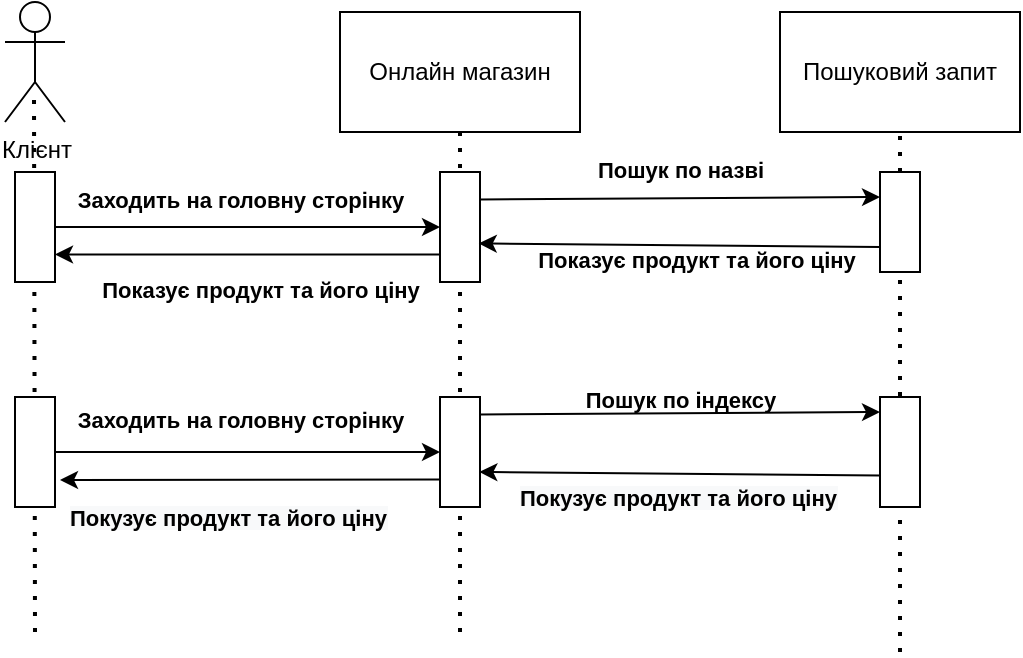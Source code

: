 <mxfile version="21.2.0" pages="6">
  <diagram id="qrUyIjdVqp5DjUpBJvEK" name="Страница 1">
    <mxGraphModel dx="1161" dy="638" grid="1" gridSize="10" guides="1" tooltips="1" connect="1" arrows="1" fold="1" page="1" pageScale="1" pageWidth="1800" pageHeight="1800" math="0" shadow="0">
      <root>
        <mxCell id="0" />
        <mxCell id="1" parent="0" />
        <mxCell id="hqBsmzHK3ES9BRGD8GBI-1" value="Онлайн магазин" style="rounded=0;whiteSpace=wrap;html=1;" parent="1" vertex="1">
          <mxGeometry x="360" y="80" width="120" height="60" as="geometry" />
        </mxCell>
        <mxCell id="hqBsmzHK3ES9BRGD8GBI-2" value="Пошуковий запит" style="rounded=0;whiteSpace=wrap;html=1;" parent="1" vertex="1">
          <mxGeometry x="580" y="80" width="120" height="60" as="geometry" />
        </mxCell>
        <mxCell id="hqBsmzHK3ES9BRGD8GBI-3" value="" style="endArrow=none;dashed=1;html=1;dashPattern=1 3;strokeWidth=2;rounded=0;entryX=0.5;entryY=1;entryDx=0;entryDy=0;" parent="1" target="hqBsmzHK3ES9BRGD8GBI-1" edge="1">
          <mxGeometry width="50" height="50" relative="1" as="geometry">
            <mxPoint x="420" y="390" as="sourcePoint" />
            <mxPoint x="680" y="260" as="targetPoint" />
          </mxGeometry>
        </mxCell>
        <mxCell id="hqBsmzHK3ES9BRGD8GBI-4" value="" style="endArrow=none;dashed=1;html=1;dashPattern=1 3;strokeWidth=2;rounded=0;entryX=0.5;entryY=1;entryDx=0;entryDy=0;" parent="1" target="hqBsmzHK3ES9BRGD8GBI-2" edge="1">
          <mxGeometry width="50" height="50" relative="1" as="geometry">
            <mxPoint x="640" y="400" as="sourcePoint" />
            <mxPoint x="680" y="260" as="targetPoint" />
          </mxGeometry>
        </mxCell>
        <mxCell id="hqBsmzHK3ES9BRGD8GBI-5" value="" style="rounded=0;whiteSpace=wrap;html=1;rotation=90;" parent="1" vertex="1">
          <mxGeometry x="392.5" y="177.5" width="55" height="20" as="geometry" />
        </mxCell>
        <mxCell id="hqBsmzHK3ES9BRGD8GBI-7" value="" style="rounded=0;whiteSpace=wrap;html=1;rotation=90;" parent="1" vertex="1">
          <mxGeometry x="615" y="175" width="50" height="20" as="geometry" />
        </mxCell>
        <mxCell id="hqBsmzHK3ES9BRGD8GBI-12" value="" style="endArrow=none;html=1;rounded=0;entryDx=0;entryDy=0;" parent="1" edge="1">
          <mxGeometry width="50" height="50" relative="1" as="geometry">
            <mxPoint x="212.5" y="160" as="sourcePoint" />
            <mxPoint x="212.5" y="160" as="targetPoint" />
          </mxGeometry>
        </mxCell>
        <mxCell id="hqBsmzHK3ES9BRGD8GBI-14" value="" style="endArrow=classic;html=1;rounded=0;strokeWidth=1;fontSize=11;entryX=0.5;entryY=1;entryDx=0;entryDy=0;exitX=0.5;exitY=0;exitDx=0;exitDy=0;" parent="1" source="2PjsRKhveB07LqKspnTs-3" target="hqBsmzHK3ES9BRGD8GBI-5" edge="1">
          <mxGeometry width="50" height="50" relative="1" as="geometry">
            <mxPoint x="280" y="180" as="sourcePoint" />
            <mxPoint x="370" y="180" as="targetPoint" />
          </mxGeometry>
        </mxCell>
        <mxCell id="hqBsmzHK3ES9BRGD8GBI-15" value="&lt;font style=&quot;font-size: 11px;&quot;&gt;Пошук по назві&lt;/font&gt;" style="text;strokeColor=none;fillColor=none;html=1;fontSize=24;fontStyle=1;verticalAlign=middle;align=center;" parent="1" vertex="1">
          <mxGeometry x="480" y="135" width="100" height="40" as="geometry" />
        </mxCell>
        <mxCell id="hqBsmzHK3ES9BRGD8GBI-16" value="" style="endArrow=classic;html=1;rounded=0;strokeWidth=1;fontSize=11;exitX=0.75;exitY=1;exitDx=0;exitDy=0;entryX=0.65;entryY=0.031;entryDx=0;entryDy=0;entryPerimeter=0;" parent="1" source="hqBsmzHK3ES9BRGD8GBI-7" target="hqBsmzHK3ES9BRGD8GBI-5" edge="1">
          <mxGeometry width="50" height="50" relative="1" as="geometry">
            <mxPoint x="500" y="270" as="sourcePoint" />
            <mxPoint x="450" y="205" as="targetPoint" />
          </mxGeometry>
        </mxCell>
        <mxCell id="hqBsmzHK3ES9BRGD8GBI-17" value="&lt;font style=&quot;font-size: 11px;&quot;&gt;Показує продукт та його ціну&lt;/font&gt;" style="text;strokeColor=none;fillColor=none;html=1;fontSize=24;fontStyle=1;verticalAlign=middle;align=center;" parent="1" vertex="1">
          <mxGeometry x="487.5" y="180" width="100" height="40" as="geometry" />
        </mxCell>
        <mxCell id="hqBsmzHK3ES9BRGD8GBI-19" value="" style="rounded=0;whiteSpace=wrap;html=1;rotation=90;" parent="1" vertex="1">
          <mxGeometry x="392.5" y="290" width="55" height="20" as="geometry" />
        </mxCell>
        <mxCell id="hqBsmzHK3ES9BRGD8GBI-20" value="" style="rounded=0;whiteSpace=wrap;html=1;rotation=90;" parent="1" vertex="1">
          <mxGeometry x="612.5" y="290" width="55" height="20" as="geometry" />
        </mxCell>
        <mxCell id="hqBsmzHK3ES9BRGD8GBI-22" value="" style="endArrow=classic;html=1;rounded=0;strokeWidth=1;fontSize=11;entryX=0.25;entryY=1;entryDx=0;entryDy=0;exitX=0.25;exitY=0;exitDx=0;exitDy=0;" parent="1" edge="1">
          <mxGeometry width="50" height="50" relative="1" as="geometry">
            <mxPoint x="430" y="281.25" as="sourcePoint" />
            <mxPoint x="630" y="280.0" as="targetPoint" />
          </mxGeometry>
        </mxCell>
        <mxCell id="hqBsmzHK3ES9BRGD8GBI-24" value="" style="endArrow=classic;html=1;rounded=0;strokeWidth=1;fontSize=11;exitX=0.75;exitY=1;exitDx=0;exitDy=0;entryX=0.65;entryY=0.031;entryDx=0;entryDy=0;entryPerimeter=0;" parent="1" edge="1">
          <mxGeometry width="50" height="50" relative="1" as="geometry">
            <mxPoint x="630.31" y="311.75" as="sourcePoint" />
            <mxPoint x="429.69" y="310.0" as="targetPoint" />
          </mxGeometry>
        </mxCell>
        <mxCell id="hqBsmzHK3ES9BRGD8GBI-25" value="&lt;span style=&quot;font-size: 11px;&quot;&gt;Пошук по індексу&lt;/span&gt;" style="text;strokeColor=none;fillColor=none;html=1;fontSize=24;fontStyle=1;verticalAlign=middle;align=center;" parent="1" vertex="1">
          <mxGeometry x="480" y="250" width="100" height="40" as="geometry" />
        </mxCell>
        <mxCell id="hqBsmzHK3ES9BRGD8GBI-26" value="&lt;span style=&quot;color: rgb(0, 0, 0); font-family: Helvetica; font-size: 11px; font-style: normal; font-variant-ligatures: normal; font-variant-caps: normal; font-weight: 700; letter-spacing: normal; orphans: 2; text-align: center; text-indent: 0px; text-transform: none; widows: 2; word-spacing: 0px; -webkit-text-stroke-width: 0px; background-color: rgb(248, 249, 250); text-decoration-thickness: initial; text-decoration-style: initial; text-decoration-color: initial; float: none; display: inline !important;&quot;&gt;Покузує продукт та його ціну&lt;/span&gt;" style="text;whiteSpace=wrap;html=1;fontSize=11;" parent="1" vertex="1">
          <mxGeometry x="447.5" y="310" width="180" height="40" as="geometry" />
        </mxCell>
        <mxCell id="2PjsRKhveB07LqKspnTs-1" value="Клієнт" style="shape=umlActor;verticalLabelPosition=bottom;verticalAlign=top;html=1;outlineConnect=0;" vertex="1" parent="1">
          <mxGeometry x="192.5" y="75" width="30" height="60" as="geometry" />
        </mxCell>
        <mxCell id="2PjsRKhveB07LqKspnTs-2" value="" style="endArrow=none;dashed=1;html=1;dashPattern=1 3;strokeWidth=2;rounded=0;" edge="1" parent="1">
          <mxGeometry width="50" height="50" relative="1" as="geometry">
            <mxPoint x="207.5" y="390" as="sourcePoint" />
            <mxPoint x="207" y="120" as="targetPoint" />
          </mxGeometry>
        </mxCell>
        <mxCell id="2PjsRKhveB07LqKspnTs-3" value="" style="rounded=0;whiteSpace=wrap;html=1;rotation=90;" vertex="1" parent="1">
          <mxGeometry x="180" y="177.5" width="55" height="20" as="geometry" />
        </mxCell>
        <mxCell id="2PjsRKhveB07LqKspnTs-4" value="&lt;font style=&quot;font-size: 11px;&quot;&gt;Заходить на головну сторінку&lt;/font&gt;" style="text;strokeColor=none;fillColor=none;html=1;fontSize=24;fontStyle=1;verticalAlign=middle;align=center;" vertex="1" parent="1">
          <mxGeometry x="260" y="150" width="100" height="40" as="geometry" />
        </mxCell>
        <mxCell id="2PjsRKhveB07LqKspnTs-5" value="" style="endArrow=classic;html=1;rounded=0;strokeWidth=1;fontSize=11;entryX=0.25;entryY=1;entryDx=0;entryDy=0;exitX=0.25;exitY=0;exitDx=0;exitDy=0;" edge="1" parent="1" source="hqBsmzHK3ES9BRGD8GBI-5" target="hqBsmzHK3ES9BRGD8GBI-7">
          <mxGeometry width="50" height="50" relative="1" as="geometry">
            <mxPoint x="430" y="177.5" as="sourcePoint" />
            <mxPoint x="622" y="177.5" as="targetPoint" />
          </mxGeometry>
        </mxCell>
        <mxCell id="2PjsRKhveB07LqKspnTs-6" value="" style="endArrow=classic;html=1;rounded=0;strokeWidth=1;fontSize=11;entryX=0.5;entryY=1;entryDx=0;entryDy=0;exitX=0.5;exitY=0;exitDx=0;exitDy=0;" edge="1" parent="1" source="2PjsRKhveB07LqKspnTs-7" target="hqBsmzHK3ES9BRGD8GBI-19">
          <mxGeometry width="50" height="50" relative="1" as="geometry">
            <mxPoint x="214" y="290" as="sourcePoint" />
            <mxPoint x="406" y="299.58" as="targetPoint" />
          </mxGeometry>
        </mxCell>
        <mxCell id="2PjsRKhveB07LqKspnTs-7" value="" style="rounded=0;whiteSpace=wrap;html=1;rotation=90;" vertex="1" parent="1">
          <mxGeometry x="180" y="290" width="55" height="20" as="geometry" />
        </mxCell>
        <mxCell id="2PjsRKhveB07LqKspnTs-8" value="&lt;font style=&quot;font-size: 11px;&quot;&gt;Заходить на головну сторінку&lt;/font&gt;" style="text;strokeColor=none;fillColor=none;html=1;fontSize=24;fontStyle=1;verticalAlign=middle;align=center;" vertex="1" parent="1">
          <mxGeometry x="260" y="260" width="100" height="40" as="geometry" />
        </mxCell>
        <mxCell id="2PjsRKhveB07LqKspnTs-9" value="" style="endArrow=classic;html=1;rounded=0;strokeWidth=1;fontSize=11;exitX=0.75;exitY=1;exitDx=0;exitDy=0;entryX=0.75;entryY=0;entryDx=0;entryDy=0;" edge="1" parent="1" source="hqBsmzHK3ES9BRGD8GBI-5" target="2PjsRKhveB07LqKspnTs-3">
          <mxGeometry width="50" height="50" relative="1" as="geometry">
            <mxPoint x="410.5" y="197.5" as="sourcePoint" />
            <mxPoint x="209.5" y="195.5" as="targetPoint" />
          </mxGeometry>
        </mxCell>
        <mxCell id="2PjsRKhveB07LqKspnTs-10" value="&lt;font style=&quot;font-size: 11px;&quot;&gt;Показує продукт та його ціну&lt;/font&gt;" style="text;strokeColor=none;fillColor=none;html=1;fontSize=24;fontStyle=1;verticalAlign=middle;align=center;" vertex="1" parent="1">
          <mxGeometry x="270" y="195" width="100" height="40" as="geometry" />
        </mxCell>
        <mxCell id="2PjsRKhveB07LqKspnTs-13" value="&lt;span style=&quot;color: rgb(0, 0, 0); font-family: Helvetica; font-size: 11px; font-style: normal; font-variant-ligatures: normal; font-variant-caps: normal; font-weight: 700; letter-spacing: normal; orphans: 2; text-align: center; text-indent: 0px; text-transform: none; widows: 2; word-spacing: 0px; -webkit-text-stroke-width: 0px; background-color: rgb(248, 249, 250); text-decoration-thickness: initial; text-decoration-style: initial; text-decoration-color: initial; float: none; display: inline !important;&quot;&gt;Покузує продукт та його ціну&lt;/span&gt;" style="text;whiteSpace=wrap;html=1;fontSize=11;" vertex="1" parent="1">
          <mxGeometry x="222.5" y="320" width="180" height="40" as="geometry" />
        </mxCell>
        <mxCell id="2PjsRKhveB07LqKspnTs-14" value="" style="endArrow=classic;html=1;rounded=0;strokeWidth=1;fontSize=11;exitX=0.75;exitY=1;exitDx=0;exitDy=0;" edge="1" parent="1" source="hqBsmzHK3ES9BRGD8GBI-19">
          <mxGeometry width="50" height="50" relative="1" as="geometry">
            <mxPoint x="410.31" y="311.75" as="sourcePoint" />
            <mxPoint x="220" y="314" as="targetPoint" />
          </mxGeometry>
        </mxCell>
      </root>
    </mxGraphModel>
  </diagram>
  <diagram id="DbMXwFrbNrhBTVRE3KBu" name="Страница 2">
    <mxGraphModel dx="961" dy="528" grid="1" gridSize="10" guides="1" tooltips="1" connect="1" arrows="1" fold="1" page="1" pageScale="1" pageWidth="1800" pageHeight="1800" math="0" shadow="0">
      <root>
        <mxCell id="0" />
        <mxCell id="1" parent="0" />
        <mxCell id="h5SlIHY5HRwFeORRTwNp-30" value="Онлайн магазин" style="rounded=0;whiteSpace=wrap;html=1;" vertex="1" parent="1">
          <mxGeometry x="620" y="155" width="120" height="60" as="geometry" />
        </mxCell>
        <mxCell id="h5SlIHY5HRwFeORRTwNp-31" value="Пошуковий запит" style="rounded=0;whiteSpace=wrap;html=1;" vertex="1" parent="1">
          <mxGeometry x="840" y="155" width="120" height="60" as="geometry" />
        </mxCell>
        <mxCell id="h5SlIHY5HRwFeORRTwNp-32" value="" style="endArrow=none;dashed=1;html=1;dashPattern=1 3;strokeWidth=2;rounded=0;entryX=0.5;entryY=1;entryDx=0;entryDy=0;" edge="1" parent="1" target="h5SlIHY5HRwFeORRTwNp-30">
          <mxGeometry width="50" height="50" relative="1" as="geometry">
            <mxPoint x="680" y="465" as="sourcePoint" />
            <mxPoint x="940" y="335" as="targetPoint" />
          </mxGeometry>
        </mxCell>
        <mxCell id="h5SlIHY5HRwFeORRTwNp-33" value="" style="endArrow=none;dashed=1;html=1;dashPattern=1 3;strokeWidth=2;rounded=0;entryX=0.5;entryY=1;entryDx=0;entryDy=0;" edge="1" parent="1" target="h5SlIHY5HRwFeORRTwNp-31">
          <mxGeometry width="50" height="50" relative="1" as="geometry">
            <mxPoint x="900" y="475" as="sourcePoint" />
            <mxPoint x="940" y="335" as="targetPoint" />
          </mxGeometry>
        </mxCell>
        <mxCell id="h5SlIHY5HRwFeORRTwNp-34" value="" style="rounded=0;whiteSpace=wrap;html=1;rotation=90;" vertex="1" parent="1">
          <mxGeometry x="652.5" y="252.5" width="55" height="20" as="geometry" />
        </mxCell>
        <mxCell id="h5SlIHY5HRwFeORRTwNp-35" value="" style="rounded=0;whiteSpace=wrap;html=1;rotation=90;" vertex="1" parent="1">
          <mxGeometry x="813.75" y="311.25" width="172.5" height="20" as="geometry" />
        </mxCell>
        <mxCell id="h5SlIHY5HRwFeORRTwNp-36" value="" style="endArrow=none;html=1;rounded=0;entryDx=0;entryDy=0;" edge="1" parent="1">
          <mxGeometry width="50" height="50" relative="1" as="geometry">
            <mxPoint x="472.5" y="235" as="sourcePoint" />
            <mxPoint x="472.5" y="235" as="targetPoint" />
          </mxGeometry>
        </mxCell>
        <mxCell id="h5SlIHY5HRwFeORRTwNp-37" value="" style="endArrow=classic;html=1;rounded=0;strokeWidth=1;fontSize=11;exitX=0.143;exitY=-0.075;exitDx=0;exitDy=0;exitPerimeter=0;" edge="1" parent="1" source="h5SlIHY5HRwFeORRTwNp-49">
          <mxGeometry width="50" height="50" relative="1" as="geometry">
            <mxPoint x="480" y="280" as="sourcePoint" />
            <mxPoint x="670" y="260" as="targetPoint" />
          </mxGeometry>
        </mxCell>
        <mxCell id="h5SlIHY5HRwFeORRTwNp-38" value="&lt;font style=&quot;font-size: 11px;&quot;&gt;Пошук&lt;/font&gt;" style="text;strokeColor=none;fillColor=none;html=1;fontSize=24;fontStyle=1;verticalAlign=middle;align=center;" vertex="1" parent="1">
          <mxGeometry x="740" y="210" width="100" height="40" as="geometry" />
        </mxCell>
        <mxCell id="h5SlIHY5HRwFeORRTwNp-39" value="" style="endArrow=classic;html=1;rounded=0;strokeWidth=1;fontSize=11;exitX=0.214;exitY=1.033;exitDx=0;exitDy=0;entryX=0.65;entryY=0.031;entryDx=0;entryDy=0;entryPerimeter=0;exitPerimeter=0;" edge="1" parent="1" source="h5SlIHY5HRwFeORRTwNp-35" target="h5SlIHY5HRwFeORRTwNp-34">
          <mxGeometry width="50" height="50" relative="1" as="geometry">
            <mxPoint x="760" y="345" as="sourcePoint" />
            <mxPoint x="710" y="280" as="targetPoint" />
          </mxGeometry>
        </mxCell>
        <mxCell id="h5SlIHY5HRwFeORRTwNp-40" value="&lt;font style=&quot;font-size: 11px;&quot;&gt;Показує продукт та його ціну&lt;/font&gt;" style="text;strokeColor=none;fillColor=none;html=1;fontSize=24;fontStyle=1;verticalAlign=middle;align=center;" vertex="1" parent="1">
          <mxGeometry x="747.5" y="255" width="100" height="40" as="geometry" />
        </mxCell>
        <mxCell id="h5SlIHY5HRwFeORRTwNp-47" value="Клієнт" style="shape=umlActor;verticalLabelPosition=bottom;verticalAlign=top;html=1;outlineConnect=0;" vertex="1" parent="1">
          <mxGeometry x="452.5" y="150" width="30" height="60" as="geometry" />
        </mxCell>
        <mxCell id="h5SlIHY5HRwFeORRTwNp-48" value="" style="endArrow=none;dashed=1;html=1;dashPattern=1 3;strokeWidth=2;rounded=0;" edge="1" parent="1">
          <mxGeometry width="50" height="50" relative="1" as="geometry">
            <mxPoint x="467.5" y="465" as="sourcePoint" />
            <mxPoint x="467" y="195" as="targetPoint" />
          </mxGeometry>
        </mxCell>
        <mxCell id="h5SlIHY5HRwFeORRTwNp-49" value="" style="rounded=0;whiteSpace=wrap;html=1;rotation=90;" vertex="1" parent="1">
          <mxGeometry x="379.38" y="313.13" width="176.25" height="20" as="geometry" />
        </mxCell>
        <mxCell id="h5SlIHY5HRwFeORRTwNp-50" value="&lt;font style=&quot;font-size: 11px;&quot;&gt;Заходить на головну сторінку&lt;/font&gt;" style="text;strokeColor=none;fillColor=none;html=1;fontSize=24;fontStyle=1;verticalAlign=middle;align=center;" vertex="1" parent="1">
          <mxGeometry x="520" y="225" width="100" height="40" as="geometry" />
        </mxCell>
        <mxCell id="h5SlIHY5HRwFeORRTwNp-51" value="" style="endArrow=classic;html=1;rounded=0;strokeWidth=1;fontSize=11;exitX=0.25;exitY=0;exitDx=0;exitDy=0;entryX=0.083;entryY=1.136;entryDx=0;entryDy=0;entryPerimeter=0;" edge="1" parent="1" source="h5SlIHY5HRwFeORRTwNp-34" target="h5SlIHY5HRwFeORRTwNp-35">
          <mxGeometry width="50" height="50" relative="1" as="geometry">
            <mxPoint x="690" y="252.5" as="sourcePoint" />
            <mxPoint x="890" y="260" as="targetPoint" />
          </mxGeometry>
        </mxCell>
        <mxCell id="h5SlIHY5HRwFeORRTwNp-55" value="" style="endArrow=classic;html=1;rounded=0;strokeWidth=1;fontSize=11;exitX=0.75;exitY=1;exitDx=0;exitDy=0;" edge="1" parent="1" source="h5SlIHY5HRwFeORRTwNp-34">
          <mxGeometry width="50" height="50" relative="1" as="geometry">
            <mxPoint x="670.5" y="272.5" as="sourcePoint" />
            <mxPoint x="480" y="276" as="targetPoint" />
          </mxGeometry>
        </mxCell>
        <mxCell id="h5SlIHY5HRwFeORRTwNp-56" value="&lt;font style=&quot;font-size: 11px;&quot;&gt;Показує продукт та його ціну&lt;/font&gt;" style="text;strokeColor=none;fillColor=none;html=1;fontSize=24;fontStyle=1;verticalAlign=middle;align=center;" vertex="1" parent="1">
          <mxGeometry x="530" y="270" width="100" height="40" as="geometry" />
        </mxCell>
        <mxCell id="h5SlIHY5HRwFeORRTwNp-59" value="" style="endArrow=classic;html=1;rounded=0;exitX=0.75;exitY=0;exitDx=0;exitDy=0;entryX=0.75;entryY=1;entryDx=0;entryDy=0;" edge="1" parent="1" source="h5SlIHY5HRwFeORRTwNp-49" target="h5SlIHY5HRwFeORRTwNp-35">
          <mxGeometry width="50" height="50" relative="1" as="geometry">
            <mxPoint x="750" y="340" as="sourcePoint" />
            <mxPoint x="800" y="290" as="targetPoint" />
          </mxGeometry>
        </mxCell>
        <mxCell id="h5SlIHY5HRwFeORRTwNp-60" value="&lt;span style=&quot;font-size: 11px;&quot;&gt;Більше інформації про продукт&lt;/span&gt;" style="text;strokeColor=none;fillColor=none;html=1;fontSize=24;fontStyle=1;verticalAlign=middle;align=center;" vertex="1" parent="1">
          <mxGeometry x="630" y="330" width="100" height="40" as="geometry" />
        </mxCell>
        <mxCell id="h5SlIHY5HRwFeORRTwNp-61" value="" style="endArrow=classic;html=1;rounded=0;exitX=0.878;exitY=0.998;exitDx=0;exitDy=0;exitPerimeter=0;" edge="1" parent="1" source="h5SlIHY5HRwFeORRTwNp-35">
          <mxGeometry width="50" height="50" relative="1" as="geometry">
            <mxPoint x="488" y="377" as="sourcePoint" />
            <mxPoint x="480" y="390" as="targetPoint" />
          </mxGeometry>
        </mxCell>
        <mxCell id="h5SlIHY5HRwFeORRTwNp-62" value="&lt;span style=&quot;font-size: 11px;&quot;&gt;Показує додаткову інформацію про продукт&lt;/span&gt;" style="text;strokeColor=none;fillColor=none;html=1;fontSize=24;fontStyle=1;verticalAlign=middle;align=center;" vertex="1" parent="1">
          <mxGeometry x="640" y="380" width="100" height="40" as="geometry" />
        </mxCell>
      </root>
    </mxGraphModel>
  </diagram>
  <diagram id="Ug_3KOsxL96vsgmXd4Sc" name="Страница 3">
    <mxGraphModel dx="961" dy="528" grid="1" gridSize="10" guides="1" tooltips="1" connect="1" arrows="1" fold="1" page="1" pageScale="1" pageWidth="1800" pageHeight="1800" math="0" shadow="0">
      <root>
        <mxCell id="0" />
        <mxCell id="1" parent="0" />
        <mxCell id="5wjly5s_q7lxoe832iCq-1" value="Онлайн магазин" style="rounded=0;whiteSpace=wrap;html=1;" vertex="1" parent="1">
          <mxGeometry x="620" y="155" width="120" height="60" as="geometry" />
        </mxCell>
        <mxCell id="5wjly5s_q7lxoe832iCq-3" value="" style="endArrow=none;dashed=1;html=1;dashPattern=1 3;strokeWidth=2;rounded=0;entryX=0.5;entryY=1;entryDx=0;entryDy=0;" edge="1" parent="1" target="5wjly5s_q7lxoe832iCq-1">
          <mxGeometry width="50" height="50" relative="1" as="geometry">
            <mxPoint x="680" y="465" as="sourcePoint" />
            <mxPoint x="940" y="335" as="targetPoint" />
          </mxGeometry>
        </mxCell>
        <mxCell id="5wjly5s_q7lxoe832iCq-5" value="" style="rounded=0;whiteSpace=wrap;html=1;rotation=90;" vertex="1" parent="1">
          <mxGeometry x="587.82" y="317.19" width="184.37" height="20" as="geometry" />
        </mxCell>
        <mxCell id="5wjly5s_q7lxoe832iCq-7" value="" style="endArrow=none;html=1;rounded=0;entryDx=0;entryDy=0;" edge="1" parent="1">
          <mxGeometry width="50" height="50" relative="1" as="geometry">
            <mxPoint x="472.5" y="235" as="sourcePoint" />
            <mxPoint x="472.5" y="235" as="targetPoint" />
          </mxGeometry>
        </mxCell>
        <mxCell id="5wjly5s_q7lxoe832iCq-8" value="" style="endArrow=classic;html=1;rounded=0;strokeWidth=1;fontSize=11;exitX=0.143;exitY=-0.075;exitDx=0;exitDy=0;exitPerimeter=0;" edge="1" parent="1" source="5wjly5s_q7lxoe832iCq-14">
          <mxGeometry width="50" height="50" relative="1" as="geometry">
            <mxPoint x="480" y="280" as="sourcePoint" />
            <mxPoint x="670" y="260" as="targetPoint" />
          </mxGeometry>
        </mxCell>
        <mxCell id="5wjly5s_q7lxoe832iCq-12" value="Клієнт" style="shape=umlActor;verticalLabelPosition=bottom;verticalAlign=top;html=1;outlineConnect=0;" vertex="1" parent="1">
          <mxGeometry x="452.5" y="150" width="30" height="60" as="geometry" />
        </mxCell>
        <mxCell id="5wjly5s_q7lxoe832iCq-13" value="" style="endArrow=none;dashed=1;html=1;dashPattern=1 3;strokeWidth=2;rounded=0;" edge="1" parent="1">
          <mxGeometry width="50" height="50" relative="1" as="geometry">
            <mxPoint x="467.5" y="465" as="sourcePoint" />
            <mxPoint x="467" y="195" as="targetPoint" />
          </mxGeometry>
        </mxCell>
        <mxCell id="5wjly5s_q7lxoe832iCq-14" value="" style="rounded=0;whiteSpace=wrap;html=1;rotation=90;" vertex="1" parent="1">
          <mxGeometry x="379.38" y="313.13" width="176.25" height="20" as="geometry" />
        </mxCell>
        <mxCell id="5wjly5s_q7lxoe832iCq-15" value="&lt;font style=&quot;font-size: 11px;&quot;&gt;Заходить на головну сторінку&lt;/font&gt;" style="text;strokeColor=none;fillColor=none;html=1;fontSize=24;fontStyle=1;verticalAlign=middle;align=center;" vertex="1" parent="1">
          <mxGeometry x="520" y="225" width="100" height="40" as="geometry" />
        </mxCell>
        <mxCell id="__KxdXl5eSG2XlYvnu9F-1" value="" style="endArrow=classic;html=1;rounded=0;exitX=0.25;exitY=0;exitDx=0;exitDy=0;entryX=0.25;entryY=1;entryDx=0;entryDy=0;" edge="1" parent="1" source="5wjly5s_q7lxoe832iCq-14" target="5wjly5s_q7lxoe832iCq-5">
          <mxGeometry width="50" height="50" relative="1" as="geometry">
            <mxPoint x="545" y="333.13" as="sourcePoint" />
            <mxPoint x="671" y="288" as="targetPoint" />
          </mxGeometry>
        </mxCell>
        <mxCell id="__KxdXl5eSG2XlYvnu9F-2" value="&lt;span style=&quot;font-size: 11px;&quot;&gt;Каталог продуктів&lt;/span&gt;" style="text;strokeColor=none;fillColor=none;html=1;fontSize=24;fontStyle=1;verticalAlign=middle;align=center;" vertex="1" parent="1">
          <mxGeometry x="521.25" y="265" width="100" height="40" as="geometry" />
        </mxCell>
        <mxCell id="__KxdXl5eSG2XlYvnu9F-3" value="" style="endArrow=classic;html=1;rounded=0;entryX=0.5;entryY=0;entryDx=0;entryDy=0;" edge="1" parent="1" target="5wjly5s_q7lxoe832iCq-14">
          <mxGeometry width="50" height="50" relative="1" as="geometry">
            <mxPoint x="670" y="323" as="sourcePoint" />
            <mxPoint x="580" y="320" as="targetPoint" />
          </mxGeometry>
        </mxCell>
        <mxCell id="__KxdXl5eSG2XlYvnu9F-4" value="&lt;span style=&quot;font-size: 11px;&quot;&gt;Показує каталог продуктів&lt;/span&gt;" style="text;strokeColor=none;fillColor=none;html=1;fontSize=24;fontStyle=1;verticalAlign=middle;align=center;" vertex="1" parent="1">
          <mxGeometry x="521.25" y="313.13" width="100" height="40" as="geometry" />
        </mxCell>
        <mxCell id="__KxdXl5eSG2XlYvnu9F-5" value="" style="endArrow=classic;html=1;rounded=0;exitX=0.722;exitY=-0.075;exitDx=0;exitDy=0;exitPerimeter=0;" edge="1" parent="1" source="5wjly5s_q7lxoe832iCq-14">
          <mxGeometry width="50" height="50" relative="1" as="geometry">
            <mxPoint x="670" y="390" as="sourcePoint" />
            <mxPoint x="670" y="360" as="targetPoint" />
          </mxGeometry>
        </mxCell>
        <mxCell id="__KxdXl5eSG2XlYvnu9F-6" value="&lt;span style=&quot;font-size: 11px;&quot;&gt;Обирає категорію продуктів&lt;/span&gt;" style="text;strokeColor=none;fillColor=none;html=1;fontSize=24;fontStyle=1;verticalAlign=middle;align=center;" vertex="1" parent="1">
          <mxGeometry x="521.25" y="353.13" width="100" height="40" as="geometry" />
        </mxCell>
        <mxCell id="__KxdXl5eSG2XlYvnu9F-7" value="" style="endArrow=classic;html=1;rounded=0;" edge="1" parent="1">
          <mxGeometry width="50" height="50" relative="1" as="geometry">
            <mxPoint x="670" y="410" as="sourcePoint" />
            <mxPoint x="480" y="410" as="targetPoint" />
          </mxGeometry>
        </mxCell>
        <mxCell id="__KxdXl5eSG2XlYvnu9F-8" value="&lt;span style=&quot;font-size: 11px;&quot;&gt;Показує каталог товарів за данною категорією&lt;/span&gt;" style="text;strokeColor=none;fillColor=none;html=1;fontSize=24;fontStyle=1;verticalAlign=middle;align=center;" vertex="1" parent="1">
          <mxGeometry x="531.25" y="410" width="100" height="40" as="geometry" />
        </mxCell>
      </root>
    </mxGraphModel>
  </diagram>
  <diagram id="kyhHHXan_RlBfXW7rhF9" name="Страница 4">
    <mxGraphModel dx="961" dy="528" grid="1" gridSize="10" guides="1" tooltips="1" connect="1" arrows="1" fold="1" page="1" pageScale="1" pageWidth="1800" pageHeight="1800" math="0" shadow="0">
      <root>
        <mxCell id="0" />
        <mxCell id="1" parent="0" />
        <mxCell id="IScR4twQkrF6kgtVAqaj-1" value="Онлайн магазин" style="rounded=0;whiteSpace=wrap;html=1;" vertex="1" parent="1">
          <mxGeometry x="642.96" y="160" width="120" height="60" as="geometry" />
        </mxCell>
        <mxCell id="IScR4twQkrF6kgtVAqaj-2" value="Пошуковий запит" style="rounded=0;whiteSpace=wrap;html=1;" vertex="1" parent="1">
          <mxGeometry x="862.96" y="160" width="120" height="60" as="geometry" />
        </mxCell>
        <mxCell id="IScR4twQkrF6kgtVAqaj-3" value="" style="endArrow=none;dashed=1;html=1;dashPattern=1 3;strokeWidth=2;rounded=0;entryX=0.5;entryY=1;entryDx=0;entryDy=0;" edge="1" parent="1" target="IScR4twQkrF6kgtVAqaj-1">
          <mxGeometry width="50" height="50" relative="1" as="geometry">
            <mxPoint x="703" y="620" as="sourcePoint" />
            <mxPoint x="962.96" y="340" as="targetPoint" />
          </mxGeometry>
        </mxCell>
        <mxCell id="IScR4twQkrF6kgtVAqaj-4" value="" style="endArrow=none;dashed=1;html=1;dashPattern=1 3;strokeWidth=2;rounded=0;entryX=0.5;entryY=1;entryDx=0;entryDy=0;" edge="1" parent="1" target="IScR4twQkrF6kgtVAqaj-2">
          <mxGeometry width="50" height="50" relative="1" as="geometry">
            <mxPoint x="922.96" y="480" as="sourcePoint" />
            <mxPoint x="962.96" y="340" as="targetPoint" />
          </mxGeometry>
        </mxCell>
        <mxCell id="IScR4twQkrF6kgtVAqaj-5" value="" style="rounded=0;whiteSpace=wrap;html=1;rotation=90;" vertex="1" parent="1">
          <mxGeometry x="675.46" y="257.5" width="55" height="20" as="geometry" />
        </mxCell>
        <mxCell id="IScR4twQkrF6kgtVAqaj-6" value="" style="rounded=0;whiteSpace=wrap;html=1;rotation=90;" vertex="1" parent="1">
          <mxGeometry x="836.71" y="316.25" width="172.5" height="20" as="geometry" />
        </mxCell>
        <mxCell id="IScR4twQkrF6kgtVAqaj-7" value="" style="endArrow=none;html=1;rounded=0;entryDx=0;entryDy=0;" edge="1" parent="1">
          <mxGeometry width="50" height="50" relative="1" as="geometry">
            <mxPoint x="472.5" y="235" as="sourcePoint" />
            <mxPoint x="472.5" y="235" as="targetPoint" />
          </mxGeometry>
        </mxCell>
        <mxCell id="IScR4twQkrF6kgtVAqaj-8" value="" style="endArrow=classic;html=1;rounded=0;strokeWidth=1;fontSize=11;" edge="1" parent="1">
          <mxGeometry width="50" height="50" relative="1" as="geometry">
            <mxPoint x="480" y="260" as="sourcePoint" />
            <mxPoint x="690" y="260" as="targetPoint" />
          </mxGeometry>
        </mxCell>
        <mxCell id="IScR4twQkrF6kgtVAqaj-9" value="&lt;font style=&quot;font-size: 11px;&quot;&gt;Пошук&lt;/font&gt;" style="text;strokeColor=none;fillColor=none;html=1;fontSize=24;fontStyle=1;verticalAlign=middle;align=center;" vertex="1" parent="1">
          <mxGeometry x="762.96" y="215" width="100" height="40" as="geometry" />
        </mxCell>
        <mxCell id="IScR4twQkrF6kgtVAqaj-10" value="" style="endArrow=classic;html=1;rounded=0;strokeWidth=1;fontSize=11;exitX=0.214;exitY=1.033;exitDx=0;exitDy=0;entryX=0.65;entryY=0.031;entryDx=0;entryDy=0;entryPerimeter=0;exitPerimeter=0;" edge="1" parent="1" source="IScR4twQkrF6kgtVAqaj-6" target="IScR4twQkrF6kgtVAqaj-5">
          <mxGeometry width="50" height="50" relative="1" as="geometry">
            <mxPoint x="782.96" y="350" as="sourcePoint" />
            <mxPoint x="732.96" y="285" as="targetPoint" />
          </mxGeometry>
        </mxCell>
        <mxCell id="IScR4twQkrF6kgtVAqaj-11" value="&lt;font style=&quot;font-size: 11px;&quot;&gt;Показує продукт та його ціну&lt;/font&gt;" style="text;strokeColor=none;fillColor=none;html=1;fontSize=24;fontStyle=1;verticalAlign=middle;align=center;" vertex="1" parent="1">
          <mxGeometry x="770.46" y="260" width="100" height="40" as="geometry" />
        </mxCell>
        <mxCell id="IScR4twQkrF6kgtVAqaj-12" value="Клієнт" style="shape=umlActor;verticalLabelPosition=bottom;verticalAlign=top;html=1;outlineConnect=0;" vertex="1" parent="1">
          <mxGeometry x="452.5" y="150" width="30" height="60" as="geometry" />
        </mxCell>
        <mxCell id="IScR4twQkrF6kgtVAqaj-13" value="" style="endArrow=none;dashed=1;html=1;dashPattern=1 3;strokeWidth=2;rounded=0;" edge="1" parent="1">
          <mxGeometry width="50" height="50" relative="1" as="geometry">
            <mxPoint x="467" y="610" as="sourcePoint" />
            <mxPoint x="467" y="195" as="targetPoint" />
          </mxGeometry>
        </mxCell>
        <mxCell id="IScR4twQkrF6kgtVAqaj-14" value="" style="rounded=0;whiteSpace=wrap;html=1;rotation=90;" vertex="1" parent="1">
          <mxGeometry x="347.19" y="351.25" width="240.62" height="20" as="geometry" />
        </mxCell>
        <mxCell id="IScR4twQkrF6kgtVAqaj-15" value="&lt;font style=&quot;font-size: 11px;&quot;&gt;Заходить на головну сторінку&lt;/font&gt;" style="text;strokeColor=none;fillColor=none;html=1;fontSize=24;fontStyle=1;verticalAlign=middle;align=center;" vertex="1" parent="1">
          <mxGeometry x="520" y="225" width="100" height="40" as="geometry" />
        </mxCell>
        <mxCell id="IScR4twQkrF6kgtVAqaj-16" value="" style="endArrow=classic;html=1;rounded=0;strokeWidth=1;fontSize=11;exitX=0.25;exitY=0;exitDx=0;exitDy=0;entryX=0.083;entryY=1.136;entryDx=0;entryDy=0;entryPerimeter=0;" edge="1" parent="1" source="IScR4twQkrF6kgtVAqaj-5" target="IScR4twQkrF6kgtVAqaj-6">
          <mxGeometry width="50" height="50" relative="1" as="geometry">
            <mxPoint x="712.96" y="257.5" as="sourcePoint" />
            <mxPoint x="912.96" y="265" as="targetPoint" />
          </mxGeometry>
        </mxCell>
        <mxCell id="IScR4twQkrF6kgtVAqaj-17" value="" style="endArrow=classic;html=1;rounded=0;strokeWidth=1;fontSize=11;exitX=0.75;exitY=1;exitDx=0;exitDy=0;" edge="1" parent="1" source="IScR4twQkrF6kgtVAqaj-5">
          <mxGeometry width="50" height="50" relative="1" as="geometry">
            <mxPoint x="670.5" y="272.5" as="sourcePoint" />
            <mxPoint x="480" y="276" as="targetPoint" />
          </mxGeometry>
        </mxCell>
        <mxCell id="IScR4twQkrF6kgtVAqaj-18" value="&lt;font style=&quot;font-size: 11px;&quot;&gt;Показує продукт та його ціну&lt;/font&gt;" style="text;strokeColor=none;fillColor=none;html=1;fontSize=24;fontStyle=1;verticalAlign=middle;align=center;" vertex="1" parent="1">
          <mxGeometry x="530" y="270" width="100" height="40" as="geometry" />
        </mxCell>
        <mxCell id="IScR4twQkrF6kgtVAqaj-20" value="&lt;span style=&quot;font-size: 11px;&quot;&gt;Купити товар&lt;/span&gt;" style="text;strokeColor=none;fillColor=none;html=1;fontSize=24;fontStyle=1;verticalAlign=middle;align=center;" vertex="1" parent="1">
          <mxGeometry x="540" y="331.25" width="100" height="40" as="geometry" />
        </mxCell>
        <mxCell id="IScR4twQkrF6kgtVAqaj-24" value="" style="endArrow=none;dashed=1;html=1;dashPattern=1 3;strokeWidth=2;rounded=0;" edge="1" parent="1">
          <mxGeometry width="50" height="50" relative="1" as="geometry">
            <mxPoint x="702.96" y="470" as="sourcePoint" />
            <mxPoint x="702.96" y="405" as="targetPoint" />
          </mxGeometry>
        </mxCell>
        <mxCell id="IScR4twQkrF6kgtVAqaj-25" value="" style="endArrow=classic;html=1;rounded=0;" edge="1" parent="1">
          <mxGeometry width="50" height="50" relative="1" as="geometry">
            <mxPoint x="690" y="383" as="sourcePoint" />
            <mxPoint x="480" y="380" as="targetPoint" />
          </mxGeometry>
        </mxCell>
        <mxCell id="IScR4twQkrF6kgtVAqaj-28" value="" style="rounded=0;whiteSpace=wrap;html=1;rotation=90;" vertex="1" parent="1">
          <mxGeometry x="630" y="421.72" width="145.93" height="20" as="geometry" />
        </mxCell>
        <mxCell id="IScR4twQkrF6kgtVAqaj-30" value="" style="endArrow=classic;html=1;rounded=0;" edge="1" parent="1">
          <mxGeometry width="50" height="50" relative="1" as="geometry">
            <mxPoint x="480" y="370" as="sourcePoint" />
            <mxPoint x="690" y="370" as="targetPoint" />
          </mxGeometry>
        </mxCell>
        <mxCell id="I0x80YFrAsdSCNoFnftf-1" value="&lt;span style=&quot;font-size: 11px;&quot;&gt;Переходить до кошику&lt;/span&gt;" style="text;strokeColor=none;fillColor=none;html=1;fontSize=24;fontStyle=1;verticalAlign=middle;align=center;" vertex="1" parent="1">
          <mxGeometry x="534.07" y="371.25" width="100" height="40" as="geometry" />
        </mxCell>
        <mxCell id="I0x80YFrAsdSCNoFnftf-5" value="" style="endArrow=classic;html=1;rounded=0;exitX=0.734;exitY=-0.041;exitDx=0;exitDy=0;exitPerimeter=0;" edge="1" parent="1" source="IScR4twQkrF6kgtVAqaj-14">
          <mxGeometry width="50" height="50" relative="1" as="geometry">
            <mxPoint x="520" y="500" as="sourcePoint" />
            <mxPoint x="690" y="418" as="targetPoint" />
          </mxGeometry>
        </mxCell>
        <mxCell id="I0x80YFrAsdSCNoFnftf-6" value="&lt;span style=&quot;font-size: 11px;&quot;&gt;Вводить дані та оплачує товар&lt;/span&gt;" style="text;strokeColor=none;fillColor=none;html=1;fontSize=24;fontStyle=1;verticalAlign=middle;align=center;" vertex="1" parent="1">
          <mxGeometry x="530" y="409.69" width="100" height="40" as="geometry" />
        </mxCell>
        <mxCell id="I0x80YFrAsdSCNoFnftf-7" value="" style="endArrow=classic;html=1;rounded=0;" edge="1" parent="1">
          <mxGeometry width="50" height="50" relative="1" as="geometry">
            <mxPoint x="690" y="463" as="sourcePoint" />
            <mxPoint x="480" y="463" as="targetPoint" />
          </mxGeometry>
        </mxCell>
        <mxCell id="I0x80YFrAsdSCNoFnftf-9" value="&lt;span style=&quot;font-size: 11px;&quot;&gt;Інформує про успішну оплату&amp;nbsp;&lt;/span&gt;" style="text;strokeColor=none;fillColor=none;html=1;fontSize=24;fontStyle=1;verticalAlign=middle;align=center;" vertex="1" parent="1">
          <mxGeometry x="534.07" y="460" width="100" height="40" as="geometry" />
        </mxCell>
        <mxCell id="naDltWNYCwP_XIiOgwpo-1" value="" style="rounded=0;whiteSpace=wrap;html=1;rotation=90;" vertex="1" parent="1">
          <mxGeometry x="440" y="530" width="55" height="20" as="geometry" />
        </mxCell>
        <mxCell id="naDltWNYCwP_XIiOgwpo-2" value="" style="rounded=0;whiteSpace=wrap;html=1;rotation=90;" vertex="1" parent="1">
          <mxGeometry x="675.47" y="530" width="55" height="20" as="geometry" />
        </mxCell>
        <mxCell id="naDltWNYCwP_XIiOgwpo-3" value="" style="endArrow=classic;html=1;rounded=0;" edge="1" parent="1">
          <mxGeometry width="50" height="50" relative="1" as="geometry">
            <mxPoint x="689.07" y="520" as="sourcePoint" />
            <mxPoint x="479.07" y="520" as="targetPoint" />
          </mxGeometry>
        </mxCell>
        <mxCell id="naDltWNYCwP_XIiOgwpo-6" value="&lt;span style=&quot;font-size: 11px;&quot;&gt;Через деякий час відправляє товар&lt;/span&gt;" style="text;strokeColor=none;fillColor=none;html=1;fontSize=24;fontStyle=1;verticalAlign=middle;align=center;" vertex="1" parent="1">
          <mxGeometry x="540" y="520" width="100" height="40" as="geometry" />
        </mxCell>
      </root>
    </mxGraphModel>
  </diagram>
  <diagram id="aaWGybtsX7od5JC5GY4T" name="Страница 5">
    <mxGraphModel dx="961" dy="528" grid="1" gridSize="10" guides="1" tooltips="1" connect="1" arrows="1" fold="1" page="1" pageScale="1" pageWidth="1800" pageHeight="1800" math="0" shadow="0">
      <root>
        <mxCell id="0" />
        <mxCell id="1" parent="0" />
        <mxCell id="lgbhIi-2nnPtqbv5Gyqx-1" value="Онлайн магазин" style="rounded=0;whiteSpace=wrap;html=1;" vertex="1" parent="1">
          <mxGeometry x="642.96" y="160" width="120" height="60" as="geometry" />
        </mxCell>
        <mxCell id="lgbhIi-2nnPtqbv5Gyqx-2" value="Пошуковий запит" style="rounded=0;whiteSpace=wrap;html=1;" vertex="1" parent="1">
          <mxGeometry x="862.96" y="160" width="120" height="60" as="geometry" />
        </mxCell>
        <mxCell id="lgbhIi-2nnPtqbv5Gyqx-3" value="" style="endArrow=none;dashed=1;html=1;dashPattern=1 3;strokeWidth=2;rounded=0;entryX=0.5;entryY=1;entryDx=0;entryDy=0;" edge="1" parent="1" target="lgbhIi-2nnPtqbv5Gyqx-1">
          <mxGeometry width="50" height="50" relative="1" as="geometry">
            <mxPoint x="703" y="610" as="sourcePoint" />
            <mxPoint x="962.96" y="340" as="targetPoint" />
          </mxGeometry>
        </mxCell>
        <mxCell id="lgbhIi-2nnPtqbv5Gyqx-4" value="" style="endArrow=none;dashed=1;html=1;dashPattern=1 3;strokeWidth=2;rounded=0;entryX=0.5;entryY=1;entryDx=0;entryDy=0;" edge="1" parent="1" target="lgbhIi-2nnPtqbv5Gyqx-2">
          <mxGeometry width="50" height="50" relative="1" as="geometry">
            <mxPoint x="922.96" y="480" as="sourcePoint" />
            <mxPoint x="962.96" y="340" as="targetPoint" />
          </mxGeometry>
        </mxCell>
        <mxCell id="lgbhIi-2nnPtqbv5Gyqx-5" value="" style="rounded=0;whiteSpace=wrap;html=1;rotation=90;" vertex="1" parent="1">
          <mxGeometry x="675.46" y="257.5" width="55" height="20" as="geometry" />
        </mxCell>
        <mxCell id="lgbhIi-2nnPtqbv5Gyqx-6" value="" style="rounded=0;whiteSpace=wrap;html=1;rotation=90;" vertex="1" parent="1">
          <mxGeometry x="836.71" y="316.25" width="172.5" height="20" as="geometry" />
        </mxCell>
        <mxCell id="lgbhIi-2nnPtqbv5Gyqx-7" value="" style="endArrow=none;html=1;rounded=0;entryDx=0;entryDy=0;" edge="1" parent="1">
          <mxGeometry width="50" height="50" relative="1" as="geometry">
            <mxPoint x="472.5" y="235" as="sourcePoint" />
            <mxPoint x="472.5" y="235" as="targetPoint" />
          </mxGeometry>
        </mxCell>
        <mxCell id="lgbhIi-2nnPtqbv5Gyqx-8" value="" style="endArrow=classic;html=1;rounded=0;strokeWidth=1;fontSize=11;" edge="1" parent="1">
          <mxGeometry width="50" height="50" relative="1" as="geometry">
            <mxPoint x="480" y="260" as="sourcePoint" />
            <mxPoint x="690" y="260" as="targetPoint" />
          </mxGeometry>
        </mxCell>
        <mxCell id="lgbhIi-2nnPtqbv5Gyqx-9" value="&lt;font style=&quot;font-size: 11px;&quot;&gt;Пошук&lt;/font&gt;" style="text;strokeColor=none;fillColor=none;html=1;fontSize=24;fontStyle=1;verticalAlign=middle;align=center;" vertex="1" parent="1">
          <mxGeometry x="762.96" y="215" width="100" height="40" as="geometry" />
        </mxCell>
        <mxCell id="lgbhIi-2nnPtqbv5Gyqx-10" value="" style="endArrow=classic;html=1;rounded=0;strokeWidth=1;fontSize=11;exitX=0.214;exitY=1.033;exitDx=0;exitDy=0;entryX=0.65;entryY=0.031;entryDx=0;entryDy=0;entryPerimeter=0;exitPerimeter=0;" edge="1" parent="1" source="lgbhIi-2nnPtqbv5Gyqx-6" target="lgbhIi-2nnPtqbv5Gyqx-5">
          <mxGeometry width="50" height="50" relative="1" as="geometry">
            <mxPoint x="782.96" y="350" as="sourcePoint" />
            <mxPoint x="732.96" y="285" as="targetPoint" />
          </mxGeometry>
        </mxCell>
        <mxCell id="lgbhIi-2nnPtqbv5Gyqx-11" value="&lt;font style=&quot;font-size: 11px;&quot;&gt;Показує продукт та його ціну&lt;/font&gt;" style="text;strokeColor=none;fillColor=none;html=1;fontSize=24;fontStyle=1;verticalAlign=middle;align=center;" vertex="1" parent="1">
          <mxGeometry x="770.46" y="260" width="100" height="40" as="geometry" />
        </mxCell>
        <mxCell id="lgbhIi-2nnPtqbv5Gyqx-12" value="Клієнт" style="shape=umlActor;verticalLabelPosition=bottom;verticalAlign=top;html=1;outlineConnect=0;" vertex="1" parent="1">
          <mxGeometry x="452.5" y="150" width="30" height="60" as="geometry" />
        </mxCell>
        <mxCell id="lgbhIi-2nnPtqbv5Gyqx-13" value="" style="endArrow=none;dashed=1;html=1;dashPattern=1 3;strokeWidth=2;rounded=0;" edge="1" parent="1">
          <mxGeometry width="50" height="50" relative="1" as="geometry">
            <mxPoint x="467" y="620" as="sourcePoint" />
            <mxPoint x="467" y="195" as="targetPoint" />
          </mxGeometry>
        </mxCell>
        <mxCell id="lgbhIi-2nnPtqbv5Gyqx-14" value="" style="rounded=0;whiteSpace=wrap;html=1;rotation=90;" vertex="1" parent="1">
          <mxGeometry x="347.19" y="351.25" width="240.62" height="20" as="geometry" />
        </mxCell>
        <mxCell id="lgbhIi-2nnPtqbv5Gyqx-15" value="&lt;font style=&quot;font-size: 11px;&quot;&gt;Заходить на головну сторінку&lt;/font&gt;" style="text;strokeColor=none;fillColor=none;html=1;fontSize=24;fontStyle=1;verticalAlign=middle;align=center;" vertex="1" parent="1">
          <mxGeometry x="520" y="225" width="100" height="40" as="geometry" />
        </mxCell>
        <mxCell id="lgbhIi-2nnPtqbv5Gyqx-16" value="" style="endArrow=classic;html=1;rounded=0;strokeWidth=1;fontSize=11;exitX=0.25;exitY=0;exitDx=0;exitDy=0;entryX=0.083;entryY=1.136;entryDx=0;entryDy=0;entryPerimeter=0;" edge="1" parent="1" source="lgbhIi-2nnPtqbv5Gyqx-5" target="lgbhIi-2nnPtqbv5Gyqx-6">
          <mxGeometry width="50" height="50" relative="1" as="geometry">
            <mxPoint x="712.96" y="257.5" as="sourcePoint" />
            <mxPoint x="912.96" y="265" as="targetPoint" />
          </mxGeometry>
        </mxCell>
        <mxCell id="lgbhIi-2nnPtqbv5Gyqx-17" value="" style="endArrow=classic;html=1;rounded=0;strokeWidth=1;fontSize=11;exitX=0.75;exitY=1;exitDx=0;exitDy=0;" edge="1" parent="1" source="lgbhIi-2nnPtqbv5Gyqx-5">
          <mxGeometry width="50" height="50" relative="1" as="geometry">
            <mxPoint x="670.5" y="272.5" as="sourcePoint" />
            <mxPoint x="480" y="276" as="targetPoint" />
          </mxGeometry>
        </mxCell>
        <mxCell id="lgbhIi-2nnPtqbv5Gyqx-18" value="&lt;font style=&quot;font-size: 11px;&quot;&gt;Показує продукт та його ціну&lt;/font&gt;" style="text;strokeColor=none;fillColor=none;html=1;fontSize=24;fontStyle=1;verticalAlign=middle;align=center;" vertex="1" parent="1">
          <mxGeometry x="530" y="270" width="100" height="40" as="geometry" />
        </mxCell>
        <mxCell id="lgbhIi-2nnPtqbv5Gyqx-19" value="&lt;span style=&quot;font-size: 11px;&quot;&gt;Купити товар&lt;/span&gt;" style="text;strokeColor=none;fillColor=none;html=1;fontSize=24;fontStyle=1;verticalAlign=middle;align=center;" vertex="1" parent="1">
          <mxGeometry x="540" y="331.25" width="100" height="40" as="geometry" />
        </mxCell>
        <mxCell id="lgbhIi-2nnPtqbv5Gyqx-20" value="" style="endArrow=none;dashed=1;html=1;dashPattern=1 3;strokeWidth=2;rounded=0;" edge="1" parent="1">
          <mxGeometry width="50" height="50" relative="1" as="geometry">
            <mxPoint x="702.96" y="470" as="sourcePoint" />
            <mxPoint x="702.96" y="405" as="targetPoint" />
          </mxGeometry>
        </mxCell>
        <mxCell id="lgbhIi-2nnPtqbv5Gyqx-21" value="" style="endArrow=classic;html=1;rounded=0;" edge="1" parent="1">
          <mxGeometry width="50" height="50" relative="1" as="geometry">
            <mxPoint x="690" y="383" as="sourcePoint" />
            <mxPoint x="480" y="380" as="targetPoint" />
          </mxGeometry>
        </mxCell>
        <mxCell id="lgbhIi-2nnPtqbv5Gyqx-22" value="" style="rounded=0;whiteSpace=wrap;html=1;rotation=90;" vertex="1" parent="1">
          <mxGeometry x="642.97" y="408.76" width="120" height="20" as="geometry" />
        </mxCell>
        <mxCell id="lgbhIi-2nnPtqbv5Gyqx-23" value="" style="endArrow=classic;html=1;rounded=0;" edge="1" parent="1">
          <mxGeometry width="50" height="50" relative="1" as="geometry">
            <mxPoint x="480" y="370" as="sourcePoint" />
            <mxPoint x="690" y="370" as="targetPoint" />
          </mxGeometry>
        </mxCell>
        <mxCell id="lgbhIi-2nnPtqbv5Gyqx-24" value="&lt;span style=&quot;font-size: 11px;&quot;&gt;Переходить до кошику&lt;/span&gt;" style="text;strokeColor=none;fillColor=none;html=1;fontSize=24;fontStyle=1;verticalAlign=middle;align=center;" vertex="1" parent="1">
          <mxGeometry x="534.07" y="371.25" width="100" height="40" as="geometry" />
        </mxCell>
        <mxCell id="lgbhIi-2nnPtqbv5Gyqx-25" value="" style="endArrow=classic;html=1;rounded=0;exitX=0.734;exitY=-0.041;exitDx=0;exitDy=0;exitPerimeter=0;" edge="1" parent="1" source="lgbhIi-2nnPtqbv5Gyqx-14">
          <mxGeometry width="50" height="50" relative="1" as="geometry">
            <mxPoint x="520" y="500" as="sourcePoint" />
            <mxPoint x="690" y="418" as="targetPoint" />
          </mxGeometry>
        </mxCell>
        <mxCell id="lgbhIi-2nnPtqbv5Gyqx-26" value="&lt;span style=&quot;font-size: 11px;&quot;&gt;Вводить дані та оплачує товар&lt;/span&gt;" style="text;strokeColor=none;fillColor=none;html=1;fontSize=24;fontStyle=1;verticalAlign=middle;align=center;" vertex="1" parent="1">
          <mxGeometry x="530" y="409.69" width="100" height="40" as="geometry" />
        </mxCell>
        <mxCell id="ApAiejk4O1n6t1qnLXbt-1" value="" style="rounded=0;whiteSpace=wrap;html=1;rotation=90;" vertex="1" parent="1">
          <mxGeometry x="427.5" y="522.5" width="80" height="20" as="geometry" />
        </mxCell>
        <mxCell id="ApAiejk4O1n6t1qnLXbt-2" value="" style="rounded=0;whiteSpace=wrap;html=1;rotation=90;" vertex="1" parent="1">
          <mxGeometry x="663.31" y="522.16" width="79.31" height="20" as="geometry" />
        </mxCell>
        <mxCell id="ApAiejk4O1n6t1qnLXbt-3" value="" style="endArrow=classic;html=1;rounded=0;exitX=0.25;exitY=0;exitDx=0;exitDy=0;entryX=0.25;entryY=1;entryDx=0;entryDy=0;" edge="1" parent="1" source="ApAiejk4O1n6t1qnLXbt-1" target="ApAiejk4O1n6t1qnLXbt-2">
          <mxGeometry width="50" height="50" relative="1" as="geometry">
            <mxPoint x="720" y="430" as="sourcePoint" />
            <mxPoint x="770" y="380" as="targetPoint" />
          </mxGeometry>
        </mxCell>
        <mxCell id="ApAiejk4O1n6t1qnLXbt-4" value="&lt;span style=&quot;font-size: 11px;&quot;&gt;Відмінити заказ&lt;/span&gt;" style="text;strokeColor=none;fillColor=none;html=1;fontSize=24;fontStyle=1;verticalAlign=middle;align=center;" vertex="1" parent="1">
          <mxGeometry x="530" y="500" width="100" height="40" as="geometry" />
        </mxCell>
        <mxCell id="ApAiejk4O1n6t1qnLXbt-5" value="" style="endArrow=classic;html=1;rounded=0;exitX=0.75;exitY=1;exitDx=0;exitDy=0;entryX=0.883;entryY=-0.075;entryDx=0;entryDy=0;entryPerimeter=0;" edge="1" parent="1" source="lgbhIi-2nnPtqbv5Gyqx-22" target="lgbhIi-2nnPtqbv5Gyqx-14">
          <mxGeometry width="50" height="50" relative="1" as="geometry">
            <mxPoint x="720" y="430" as="sourcePoint" />
            <mxPoint x="770" y="380" as="targetPoint" />
          </mxGeometry>
        </mxCell>
        <mxCell id="ApAiejk4O1n6t1qnLXbt-6" value="&lt;span style=&quot;font-size: 11px;&quot;&gt;Інформує про успішну оплату&lt;/span&gt;" style="text;strokeColor=none;fillColor=none;html=1;fontSize=24;fontStyle=1;verticalAlign=middle;align=center;" vertex="1" parent="1">
          <mxGeometry x="540" y="440" width="100" height="40" as="geometry" />
        </mxCell>
        <mxCell id="ApAiejk4O1n6t1qnLXbt-7" value="" style="endArrow=classic;html=1;rounded=0;exitX=0.75;exitY=1;exitDx=0;exitDy=0;entryX=0.75;entryY=0;entryDx=0;entryDy=0;" edge="1" parent="1" source="ApAiejk4O1n6t1qnLXbt-2" target="ApAiejk4O1n6t1qnLXbt-1">
          <mxGeometry width="50" height="50" relative="1" as="geometry">
            <mxPoint x="720" y="430" as="sourcePoint" />
            <mxPoint x="770" y="380" as="targetPoint" />
          </mxGeometry>
        </mxCell>
        <mxCell id="ApAiejk4O1n6t1qnLXbt-8" value="&lt;span style=&quot;font-size: 11px;&quot;&gt;Повертає гроші клієнту&lt;/span&gt;" style="text;strokeColor=none;fillColor=none;html=1;fontSize=24;fontStyle=1;verticalAlign=middle;align=center;" vertex="1" parent="1">
          <mxGeometry x="534.07" y="540" width="100" height="40" as="geometry" />
        </mxCell>
      </root>
    </mxGraphModel>
  </diagram>
  <diagram id="tyf7A_xCwkYxH9Vep0pM" name="Страница 6">
    <mxGraphModel dx="961" dy="528" grid="1" gridSize="10" guides="1" tooltips="1" connect="1" arrows="1" fold="1" page="1" pageScale="1" pageWidth="1800" pageHeight="1800" math="0" shadow="0">
      <root>
        <mxCell id="0" />
        <mxCell id="1" parent="0" />
        <mxCell id="lisNrYoEJlNdHanc31qd-65" value="Онлайн магазин" style="rounded=0;whiteSpace=wrap;html=1;" vertex="1" parent="1">
          <mxGeometry x="662.96" y="180" width="120" height="60" as="geometry" />
        </mxCell>
        <mxCell id="lisNrYoEJlNdHanc31qd-66" value="Пошуковий запит" style="rounded=0;whiteSpace=wrap;html=1;" vertex="1" parent="1">
          <mxGeometry x="882.96" y="180" width="120" height="60" as="geometry" />
        </mxCell>
        <mxCell id="lisNrYoEJlNdHanc31qd-67" value="" style="endArrow=none;dashed=1;html=1;dashPattern=1 3;strokeWidth=2;rounded=0;entryX=0.5;entryY=1;entryDx=0;entryDy=0;" edge="1" parent="1" target="lisNrYoEJlNdHanc31qd-65">
          <mxGeometry width="50" height="50" relative="1" as="geometry">
            <mxPoint x="723" y="640" as="sourcePoint" />
            <mxPoint x="982.96" y="360" as="targetPoint" />
          </mxGeometry>
        </mxCell>
        <mxCell id="lisNrYoEJlNdHanc31qd-68" value="" style="endArrow=none;dashed=1;html=1;dashPattern=1 3;strokeWidth=2;rounded=0;entryX=0.5;entryY=1;entryDx=0;entryDy=0;" edge="1" parent="1" target="lisNrYoEJlNdHanc31qd-66">
          <mxGeometry width="50" height="50" relative="1" as="geometry">
            <mxPoint x="942.96" y="500" as="sourcePoint" />
            <mxPoint x="982.96" y="360" as="targetPoint" />
          </mxGeometry>
        </mxCell>
        <mxCell id="lisNrYoEJlNdHanc31qd-69" value="" style="rounded=0;whiteSpace=wrap;html=1;rotation=90;" vertex="1" parent="1">
          <mxGeometry x="695.46" y="277.5" width="55" height="20" as="geometry" />
        </mxCell>
        <mxCell id="lisNrYoEJlNdHanc31qd-70" value="" style="rounded=0;whiteSpace=wrap;html=1;rotation=90;" vertex="1" parent="1">
          <mxGeometry x="856.71" y="336.25" width="172.5" height="20" as="geometry" />
        </mxCell>
        <mxCell id="lisNrYoEJlNdHanc31qd-71" value="" style="endArrow=none;html=1;rounded=0;entryDx=0;entryDy=0;" edge="1" parent="1">
          <mxGeometry width="50" height="50" relative="1" as="geometry">
            <mxPoint x="492.5" y="255" as="sourcePoint" />
            <mxPoint x="492.5" y="255" as="targetPoint" />
          </mxGeometry>
        </mxCell>
        <mxCell id="lisNrYoEJlNdHanc31qd-72" value="" style="endArrow=classic;html=1;rounded=0;strokeWidth=1;fontSize=11;" edge="1" parent="1">
          <mxGeometry width="50" height="50" relative="1" as="geometry">
            <mxPoint x="500" y="280" as="sourcePoint" />
            <mxPoint x="710" y="280" as="targetPoint" />
          </mxGeometry>
        </mxCell>
        <mxCell id="lisNrYoEJlNdHanc31qd-73" value="&lt;font style=&quot;font-size: 11px;&quot;&gt;Пошук&lt;/font&gt;" style="text;strokeColor=none;fillColor=none;html=1;fontSize=24;fontStyle=1;verticalAlign=middle;align=center;" vertex="1" parent="1">
          <mxGeometry x="782.96" y="235" width="100" height="40" as="geometry" />
        </mxCell>
        <mxCell id="lisNrYoEJlNdHanc31qd-74" value="" style="endArrow=classic;html=1;rounded=0;strokeWidth=1;fontSize=11;exitX=0.214;exitY=1.033;exitDx=0;exitDy=0;entryX=0.65;entryY=0.031;entryDx=0;entryDy=0;entryPerimeter=0;exitPerimeter=0;" edge="1" parent="1" source="lisNrYoEJlNdHanc31qd-70" target="lisNrYoEJlNdHanc31qd-69">
          <mxGeometry width="50" height="50" relative="1" as="geometry">
            <mxPoint x="802.96" y="370" as="sourcePoint" />
            <mxPoint x="752.96" y="305" as="targetPoint" />
          </mxGeometry>
        </mxCell>
        <mxCell id="lisNrYoEJlNdHanc31qd-75" value="&lt;font style=&quot;font-size: 11px;&quot;&gt;Показує продукт та його ціну&lt;/font&gt;" style="text;strokeColor=none;fillColor=none;html=1;fontSize=24;fontStyle=1;verticalAlign=middle;align=center;" vertex="1" parent="1">
          <mxGeometry x="790.46" y="280" width="100" height="40" as="geometry" />
        </mxCell>
        <mxCell id="lisNrYoEJlNdHanc31qd-76" value="Клієнт" style="shape=umlActor;verticalLabelPosition=bottom;verticalAlign=top;html=1;outlineConnect=0;" vertex="1" parent="1">
          <mxGeometry x="472.5" y="170" width="30" height="60" as="geometry" />
        </mxCell>
        <mxCell id="lisNrYoEJlNdHanc31qd-77" value="" style="endArrow=none;dashed=1;html=1;dashPattern=1 3;strokeWidth=2;rounded=0;" edge="1" parent="1">
          <mxGeometry width="50" height="50" relative="1" as="geometry">
            <mxPoint x="487" y="630" as="sourcePoint" />
            <mxPoint x="487" y="215" as="targetPoint" />
          </mxGeometry>
        </mxCell>
        <mxCell id="lisNrYoEJlNdHanc31qd-78" value="" style="rounded=0;whiteSpace=wrap;html=1;rotation=90;" vertex="1" parent="1">
          <mxGeometry x="367.19" y="371.25" width="240.62" height="20" as="geometry" />
        </mxCell>
        <mxCell id="lisNrYoEJlNdHanc31qd-79" value="&lt;font style=&quot;font-size: 11px;&quot;&gt;Заходить на головну сторінку&lt;/font&gt;" style="text;strokeColor=none;fillColor=none;html=1;fontSize=24;fontStyle=1;verticalAlign=middle;align=center;" vertex="1" parent="1">
          <mxGeometry x="540" y="245" width="100" height="40" as="geometry" />
        </mxCell>
        <mxCell id="lisNrYoEJlNdHanc31qd-80" value="" style="endArrow=classic;html=1;rounded=0;strokeWidth=1;fontSize=11;exitX=0.25;exitY=0;exitDx=0;exitDy=0;entryX=0.083;entryY=1.136;entryDx=0;entryDy=0;entryPerimeter=0;" edge="1" parent="1" source="lisNrYoEJlNdHanc31qd-69" target="lisNrYoEJlNdHanc31qd-70">
          <mxGeometry width="50" height="50" relative="1" as="geometry">
            <mxPoint x="732.96" y="277.5" as="sourcePoint" />
            <mxPoint x="932.96" y="285" as="targetPoint" />
          </mxGeometry>
        </mxCell>
        <mxCell id="lisNrYoEJlNdHanc31qd-81" value="" style="endArrow=classic;html=1;rounded=0;strokeWidth=1;fontSize=11;exitX=0.75;exitY=1;exitDx=0;exitDy=0;" edge="1" parent="1" source="lisNrYoEJlNdHanc31qd-69">
          <mxGeometry width="50" height="50" relative="1" as="geometry">
            <mxPoint x="690.5" y="292.5" as="sourcePoint" />
            <mxPoint x="500" y="296" as="targetPoint" />
          </mxGeometry>
        </mxCell>
        <mxCell id="lisNrYoEJlNdHanc31qd-82" value="&lt;font style=&quot;font-size: 11px;&quot;&gt;Показує продукт та його ціну&lt;/font&gt;" style="text;strokeColor=none;fillColor=none;html=1;fontSize=24;fontStyle=1;verticalAlign=middle;align=center;" vertex="1" parent="1">
          <mxGeometry x="550" y="290" width="100" height="40" as="geometry" />
        </mxCell>
        <mxCell id="lisNrYoEJlNdHanc31qd-83" value="&lt;span style=&quot;font-size: 11px;&quot;&gt;Купити товар&lt;/span&gt;" style="text;strokeColor=none;fillColor=none;html=1;fontSize=24;fontStyle=1;verticalAlign=middle;align=center;" vertex="1" parent="1">
          <mxGeometry x="560" y="351.25" width="100" height="40" as="geometry" />
        </mxCell>
        <mxCell id="lisNrYoEJlNdHanc31qd-84" value="" style="endArrow=none;dashed=1;html=1;dashPattern=1 3;strokeWidth=2;rounded=0;" edge="1" parent="1">
          <mxGeometry width="50" height="50" relative="1" as="geometry">
            <mxPoint x="722.96" y="490" as="sourcePoint" />
            <mxPoint x="722.96" y="425" as="targetPoint" />
          </mxGeometry>
        </mxCell>
        <mxCell id="lisNrYoEJlNdHanc31qd-85" value="" style="endArrow=classic;html=1;rounded=0;" edge="1" parent="1">
          <mxGeometry width="50" height="50" relative="1" as="geometry">
            <mxPoint x="710" y="403" as="sourcePoint" />
            <mxPoint x="500" y="400" as="targetPoint" />
          </mxGeometry>
        </mxCell>
        <mxCell id="lisNrYoEJlNdHanc31qd-86" value="" style="rounded=0;whiteSpace=wrap;html=1;rotation=90;" vertex="1" parent="1">
          <mxGeometry x="659.45" y="432.27" width="127.03" height="20" as="geometry" />
        </mxCell>
        <mxCell id="lisNrYoEJlNdHanc31qd-87" value="" style="endArrow=classic;html=1;rounded=0;" edge="1" parent="1">
          <mxGeometry width="50" height="50" relative="1" as="geometry">
            <mxPoint x="500" y="390" as="sourcePoint" />
            <mxPoint x="710" y="390" as="targetPoint" />
          </mxGeometry>
        </mxCell>
        <mxCell id="lisNrYoEJlNdHanc31qd-88" value="&lt;span style=&quot;font-size: 11px;&quot;&gt;Переходить до кошику&lt;/span&gt;" style="text;strokeColor=none;fillColor=none;html=1;fontSize=24;fontStyle=1;verticalAlign=middle;align=center;" vertex="1" parent="1">
          <mxGeometry x="554.07" y="391.25" width="100" height="40" as="geometry" />
        </mxCell>
        <mxCell id="lisNrYoEJlNdHanc31qd-89" value="" style="endArrow=classic;html=1;rounded=0;exitX=0.734;exitY=-0.041;exitDx=0;exitDy=0;exitPerimeter=0;" edge="1" parent="1" source="lisNrYoEJlNdHanc31qd-78">
          <mxGeometry width="50" height="50" relative="1" as="geometry">
            <mxPoint x="540" y="520" as="sourcePoint" />
            <mxPoint x="710" y="438" as="targetPoint" />
          </mxGeometry>
        </mxCell>
        <mxCell id="lisNrYoEJlNdHanc31qd-90" value="&lt;span style=&quot;font-size: 11px;&quot;&gt;Вводить дані та оплачує товар&lt;/span&gt;" style="text;strokeColor=none;fillColor=none;html=1;fontSize=24;fontStyle=1;verticalAlign=middle;align=center;" vertex="1" parent="1">
          <mxGeometry x="550" y="429.69" width="100" height="40" as="geometry" />
        </mxCell>
        <mxCell id="lisNrYoEJlNdHanc31qd-91" value="" style="endArrow=classic;html=1;rounded=0;" edge="1" parent="1">
          <mxGeometry width="50" height="50" relative="1" as="geometry">
            <mxPoint x="710" y="483" as="sourcePoint" />
            <mxPoint x="500" y="483" as="targetPoint" />
          </mxGeometry>
        </mxCell>
        <mxCell id="lisNrYoEJlNdHanc31qd-92" value="&lt;span style=&quot;font-size: 11px;&quot;&gt;Інформує про успішну оплату&amp;nbsp;&lt;/span&gt;" style="text;strokeColor=none;fillColor=none;html=1;fontSize=24;fontStyle=1;verticalAlign=middle;align=center;" vertex="1" parent="1">
          <mxGeometry x="560" y="469.69" width="100" height="40" as="geometry" />
        </mxCell>
        <mxCell id="lisNrYoEJlNdHanc31qd-95" value="" style="endArrow=classic;html=1;rounded=0;" edge="1" parent="1">
          <mxGeometry width="50" height="50" relative="1" as="geometry">
            <mxPoint x="716.95" y="560" as="sourcePoint" />
            <mxPoint x="501.95" y="560.31" as="targetPoint" />
          </mxGeometry>
        </mxCell>
        <mxCell id="lisNrYoEJlNdHanc31qd-98" value="" style="rounded=0;whiteSpace=wrap;html=1;rotation=90;" vertex="1" parent="1">
          <mxGeometry x="460" y="530" width="55" height="20" as="geometry" />
        </mxCell>
        <mxCell id="lisNrYoEJlNdHanc31qd-99" value="" style="rounded=0;whiteSpace=wrap;html=1;rotation=90;" vertex="1" parent="1">
          <mxGeometry x="695.47" y="530" width="55" height="20" as="geometry" />
        </mxCell>
        <mxCell id="lisNrYoEJlNdHanc31qd-101" value="" style="endArrow=classic;html=1;rounded=0;exitX=0.25;exitY=0;exitDx=0;exitDy=0;entryX=0.25;entryY=1;entryDx=0;entryDy=0;" edge="1" parent="1" source="lisNrYoEJlNdHanc31qd-98" target="lisNrYoEJlNdHanc31qd-99">
          <mxGeometry width="50" height="50" relative="1" as="geometry">
            <mxPoint x="710" y="550" as="sourcePoint" />
            <mxPoint x="760" y="500" as="targetPoint" />
          </mxGeometry>
        </mxCell>
        <mxCell id="lisNrYoEJlNdHanc31qd-102" value="&lt;span style=&quot;font-size: 11px;&quot;&gt;Переглянути замовлення&lt;/span&gt;" style="text;strokeColor=none;fillColor=none;html=1;fontSize=24;fontStyle=1;verticalAlign=middle;align=center;" vertex="1" parent="1">
          <mxGeometry x="559.45" y="510" width="100" height="40" as="geometry" />
        </mxCell>
        <mxCell id="lisNrYoEJlNdHanc31qd-103" value="&lt;span style=&quot;font-size: 11px;&quot;&gt;Показує всі замовлення клієнту&lt;/span&gt;" style="text;strokeColor=none;fillColor=none;html=1;fontSize=24;fontStyle=1;verticalAlign=middle;align=center;" vertex="1" parent="1">
          <mxGeometry x="559.45" y="550" width="100" height="40" as="geometry" />
        </mxCell>
      </root>
    </mxGraphModel>
  </diagram>
</mxfile>
